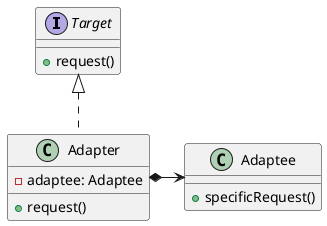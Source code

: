 @startuml adapter

interface Target {
  +request()
}

class Adapter {
  -adaptee: Adaptee
  +request()
}

class Adaptee {
  +specificRequest()
}

Target <|.. Adapter
Adapter *-right-> Adaptee 

@enduml